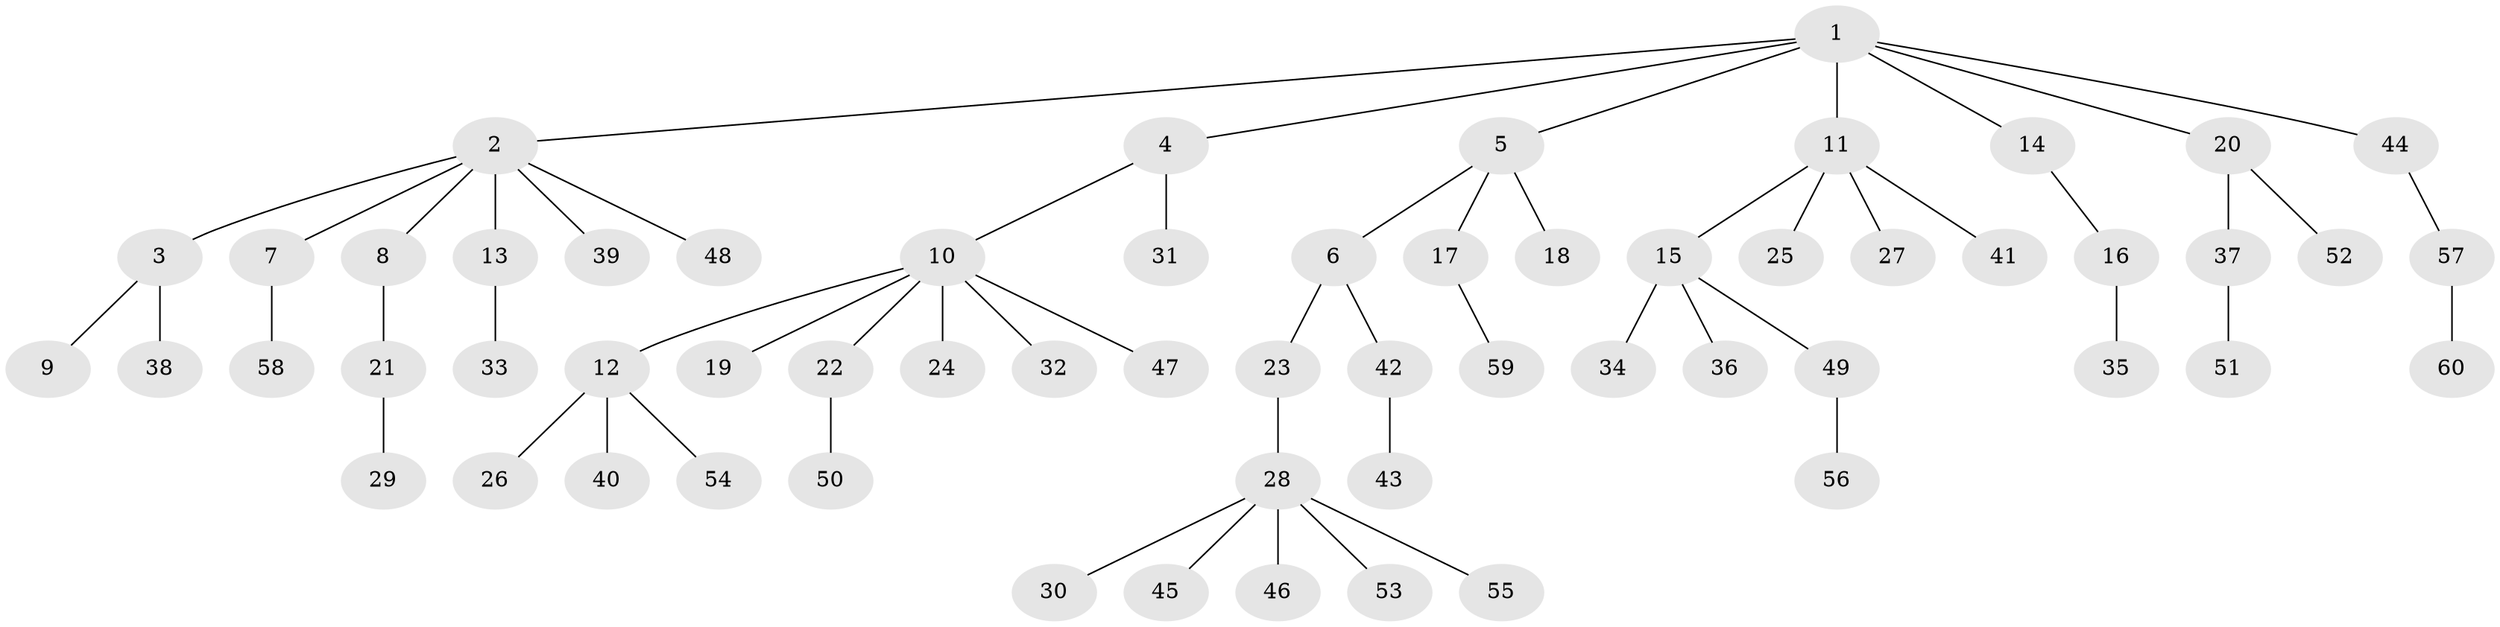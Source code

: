 // Generated by graph-tools (version 1.1) at 2025/11/02/27/25 16:11:26]
// undirected, 60 vertices, 59 edges
graph export_dot {
graph [start="1"]
  node [color=gray90,style=filled];
  1;
  2;
  3;
  4;
  5;
  6;
  7;
  8;
  9;
  10;
  11;
  12;
  13;
  14;
  15;
  16;
  17;
  18;
  19;
  20;
  21;
  22;
  23;
  24;
  25;
  26;
  27;
  28;
  29;
  30;
  31;
  32;
  33;
  34;
  35;
  36;
  37;
  38;
  39;
  40;
  41;
  42;
  43;
  44;
  45;
  46;
  47;
  48;
  49;
  50;
  51;
  52;
  53;
  54;
  55;
  56;
  57;
  58;
  59;
  60;
  1 -- 2;
  1 -- 4;
  1 -- 5;
  1 -- 11;
  1 -- 14;
  1 -- 20;
  1 -- 44;
  2 -- 3;
  2 -- 7;
  2 -- 8;
  2 -- 13;
  2 -- 39;
  2 -- 48;
  3 -- 9;
  3 -- 38;
  4 -- 10;
  4 -- 31;
  5 -- 6;
  5 -- 17;
  5 -- 18;
  6 -- 23;
  6 -- 42;
  7 -- 58;
  8 -- 21;
  10 -- 12;
  10 -- 19;
  10 -- 22;
  10 -- 24;
  10 -- 32;
  10 -- 47;
  11 -- 15;
  11 -- 25;
  11 -- 27;
  11 -- 41;
  12 -- 26;
  12 -- 40;
  12 -- 54;
  13 -- 33;
  14 -- 16;
  15 -- 34;
  15 -- 36;
  15 -- 49;
  16 -- 35;
  17 -- 59;
  20 -- 37;
  20 -- 52;
  21 -- 29;
  22 -- 50;
  23 -- 28;
  28 -- 30;
  28 -- 45;
  28 -- 46;
  28 -- 53;
  28 -- 55;
  37 -- 51;
  42 -- 43;
  44 -- 57;
  49 -- 56;
  57 -- 60;
}
